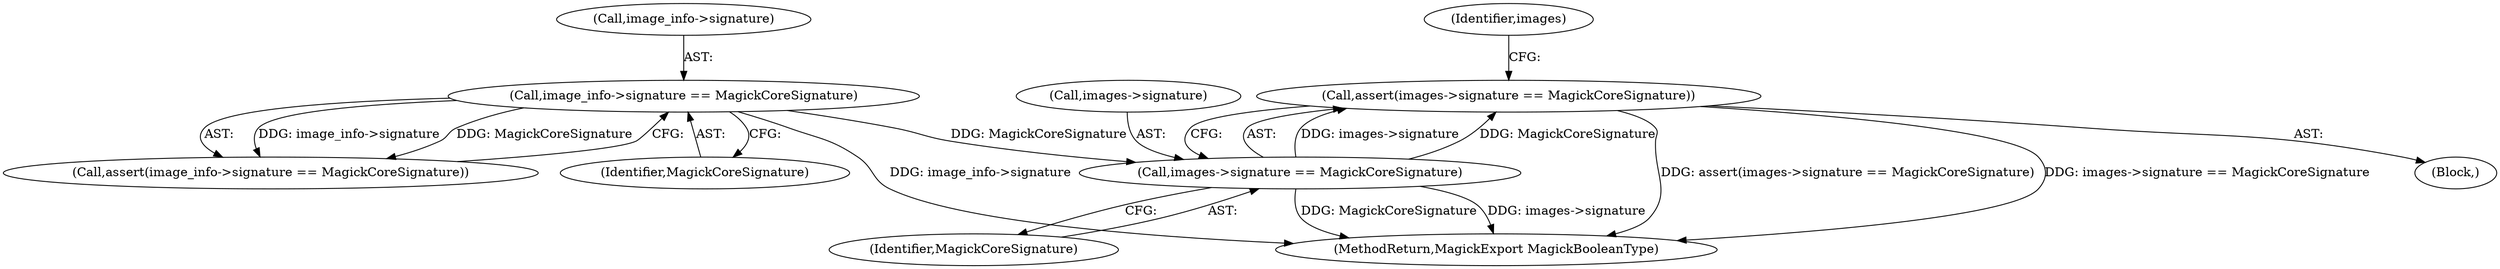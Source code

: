 digraph "0_ImageMagick_5b4bebaa91849c592a8448bc353ab25a54ff8c44@API" {
"1000134" [label="(Call,assert(images->signature == MagickCoreSignature))"];
"1000135" [label="(Call,images->signature == MagickCoreSignature)"];
"1000123" [label="(Call,image_info->signature == MagickCoreSignature)"];
"1000122" [label="(Call,assert(image_info->signature == MagickCoreSignature))"];
"1000135" [label="(Call,images->signature == MagickCoreSignature)"];
"1000139" [label="(Identifier,MagickCoreSignature)"];
"1000107" [label="(Block,)"];
"1000396" [label="(MethodReturn,MagickExport MagickBooleanType)"];
"1000127" [label="(Identifier,MagickCoreSignature)"];
"1000143" [label="(Identifier,images)"];
"1000134" [label="(Call,assert(images->signature == MagickCoreSignature))"];
"1000136" [label="(Call,images->signature)"];
"1000124" [label="(Call,image_info->signature)"];
"1000123" [label="(Call,image_info->signature == MagickCoreSignature)"];
"1000134" -> "1000107"  [label="AST: "];
"1000134" -> "1000135"  [label="CFG: "];
"1000135" -> "1000134"  [label="AST: "];
"1000143" -> "1000134"  [label="CFG: "];
"1000134" -> "1000396"  [label="DDG: assert(images->signature == MagickCoreSignature)"];
"1000134" -> "1000396"  [label="DDG: images->signature == MagickCoreSignature"];
"1000135" -> "1000134"  [label="DDG: images->signature"];
"1000135" -> "1000134"  [label="DDG: MagickCoreSignature"];
"1000135" -> "1000139"  [label="CFG: "];
"1000136" -> "1000135"  [label="AST: "];
"1000139" -> "1000135"  [label="AST: "];
"1000135" -> "1000396"  [label="DDG: MagickCoreSignature"];
"1000135" -> "1000396"  [label="DDG: images->signature"];
"1000123" -> "1000135"  [label="DDG: MagickCoreSignature"];
"1000123" -> "1000122"  [label="AST: "];
"1000123" -> "1000127"  [label="CFG: "];
"1000124" -> "1000123"  [label="AST: "];
"1000127" -> "1000123"  [label="AST: "];
"1000122" -> "1000123"  [label="CFG: "];
"1000123" -> "1000396"  [label="DDG: image_info->signature"];
"1000123" -> "1000122"  [label="DDG: image_info->signature"];
"1000123" -> "1000122"  [label="DDG: MagickCoreSignature"];
}
